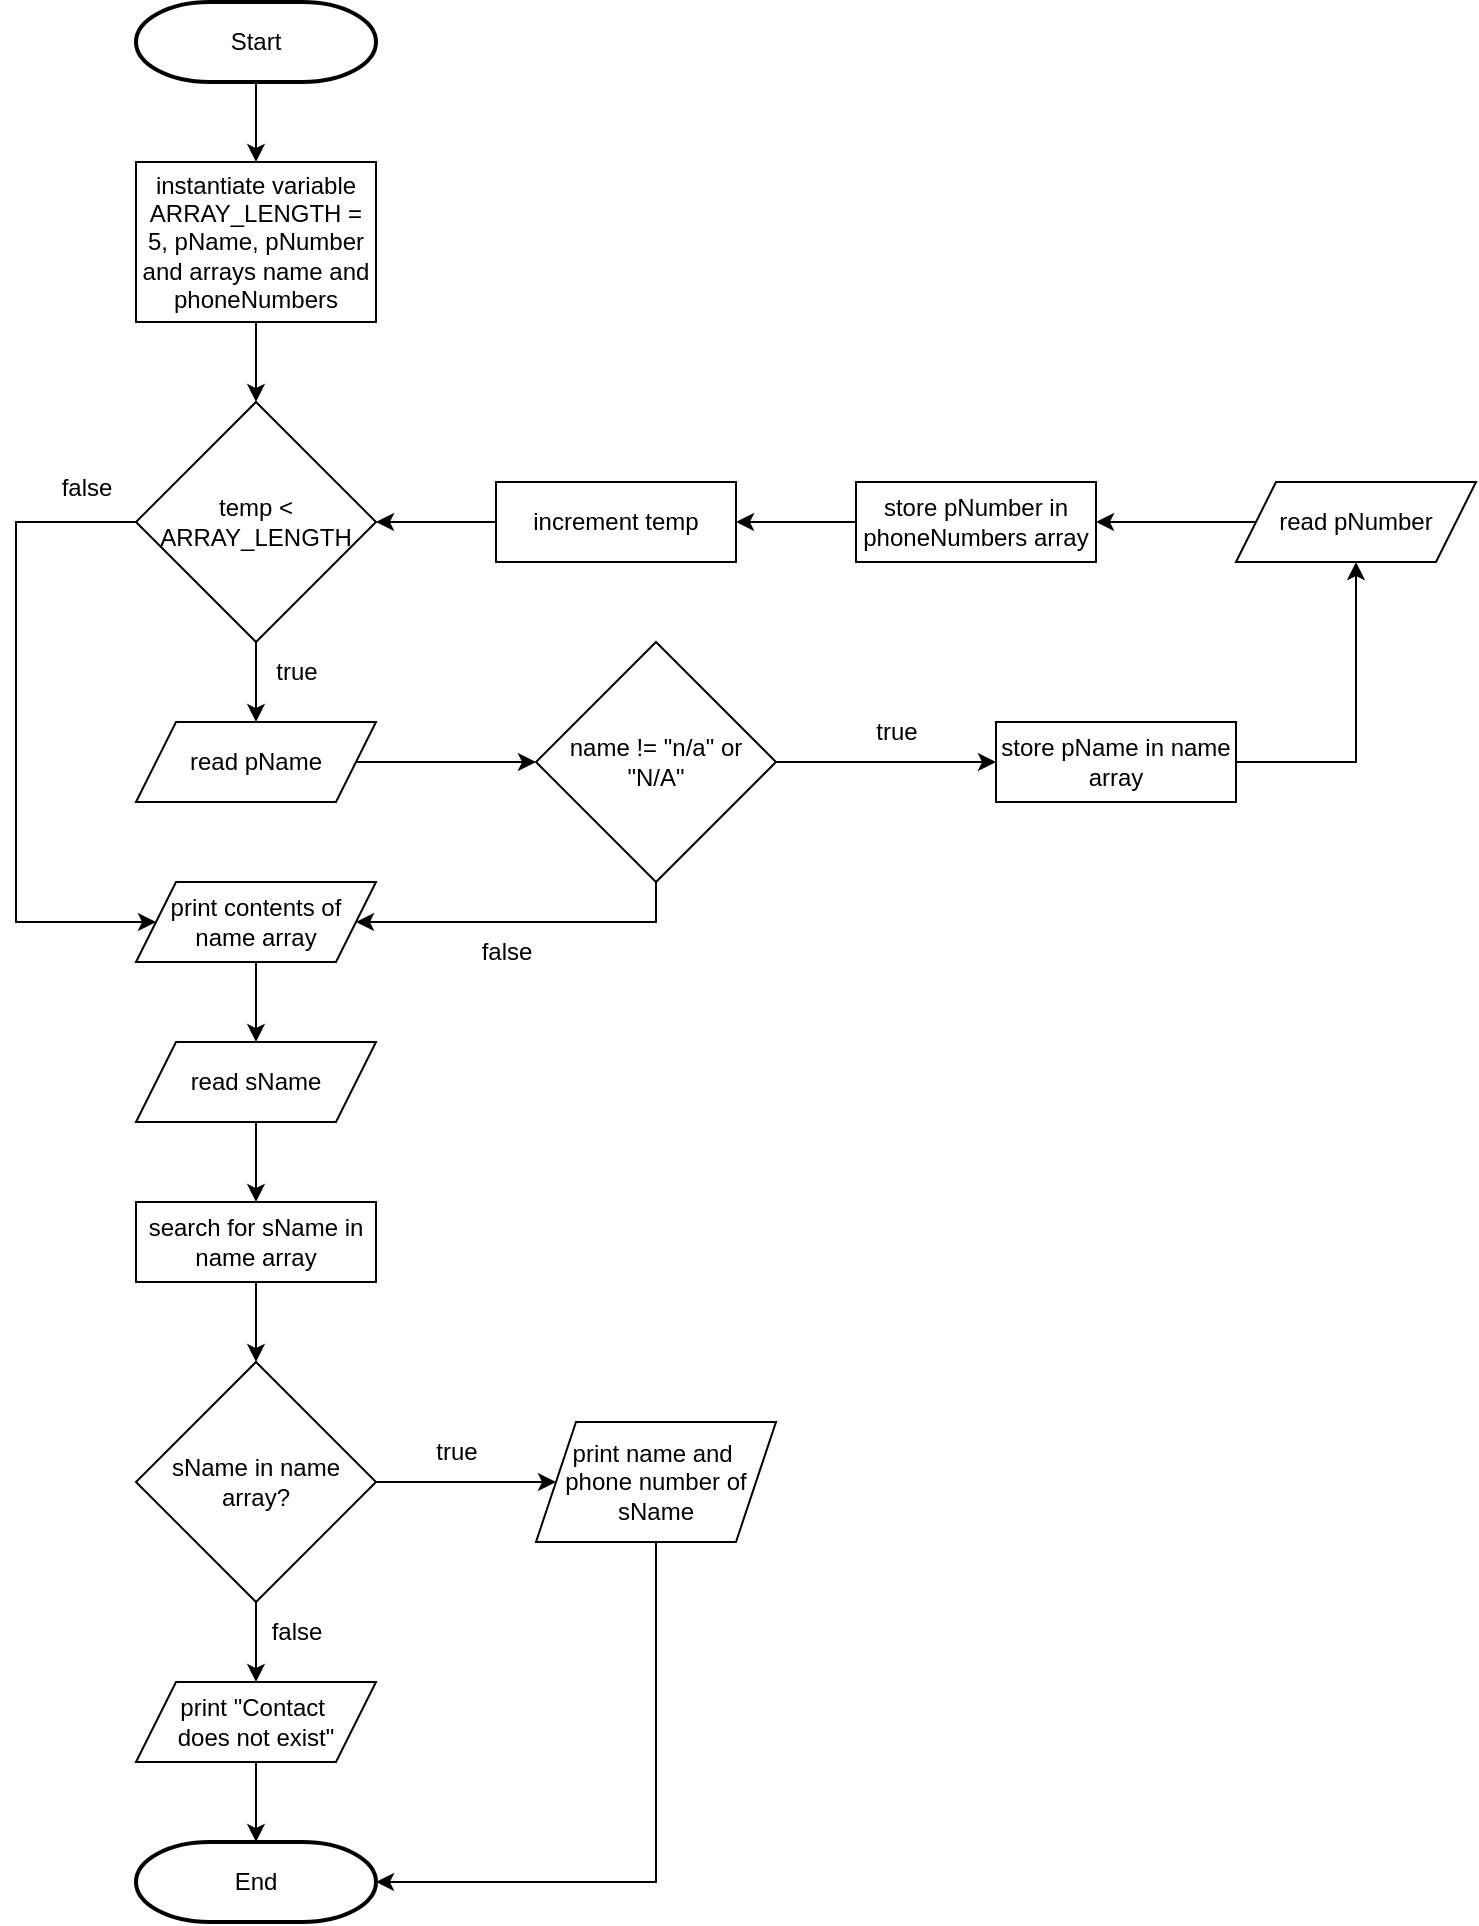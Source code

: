 <mxfile version="24.8.3">
  <diagram name="Page-1" id="DAut1F4aCKJ11IRs0n-o">
    <mxGraphModel dx="720" dy="948" grid="1" gridSize="10" guides="1" tooltips="1" connect="1" arrows="1" fold="1" page="1" pageScale="1" pageWidth="850" pageHeight="1100" math="0" shadow="0">
      <root>
        <mxCell id="0" />
        <mxCell id="1" parent="0" />
        <mxCell id="puC9_LMfY6wL56W5gIWX-12" style="edgeStyle=orthogonalEdgeStyle;rounded=0;orthogonalLoop=1;jettySize=auto;html=1;exitX=0.5;exitY=1;exitDx=0;exitDy=0;exitPerimeter=0;entryX=0.5;entryY=0;entryDx=0;entryDy=0;" parent="1" source="puC9_LMfY6wL56W5gIWX-2" target="puC9_LMfY6wL56W5gIWX-3" edge="1">
          <mxGeometry relative="1" as="geometry" />
        </mxCell>
        <mxCell id="puC9_LMfY6wL56W5gIWX-2" value="Start" style="strokeWidth=2;html=1;shape=mxgraph.flowchart.terminator;whiteSpace=wrap;" parent="1" vertex="1">
          <mxGeometry x="120" y="40" width="120" height="40" as="geometry" />
        </mxCell>
        <mxCell id="puC9_LMfY6wL56W5gIWX-13" style="edgeStyle=orthogonalEdgeStyle;rounded=0;orthogonalLoop=1;jettySize=auto;html=1;exitX=0.5;exitY=1;exitDx=0;exitDy=0;entryX=0.5;entryY=0;entryDx=0;entryDy=0;" parent="1" source="puC9_LMfY6wL56W5gIWX-3" target="puC9_LMfY6wL56W5gIWX-4" edge="1">
          <mxGeometry relative="1" as="geometry" />
        </mxCell>
        <mxCell id="puC9_LMfY6wL56W5gIWX-3" value="instantiate variable ARRAY_LENGTH = 5, pName, pNumber and arrays name and phoneNumbers" style="rounded=0;whiteSpace=wrap;html=1;" parent="1" vertex="1">
          <mxGeometry x="120" y="120" width="120" height="80" as="geometry" />
        </mxCell>
        <mxCell id="puC9_LMfY6wL56W5gIWX-17" style="edgeStyle=orthogonalEdgeStyle;rounded=0;orthogonalLoop=1;jettySize=auto;html=1;exitX=0.5;exitY=1;exitDx=0;exitDy=0;entryX=0.5;entryY=0;entryDx=0;entryDy=0;" parent="1" source="puC9_LMfY6wL56W5gIWX-4" target="puC9_LMfY6wL56W5gIWX-6" edge="1">
          <mxGeometry relative="1" as="geometry" />
        </mxCell>
        <mxCell id="puC9_LMfY6wL56W5gIWX-54" style="edgeStyle=orthogonalEdgeStyle;rounded=0;orthogonalLoop=1;jettySize=auto;html=1;exitX=0;exitY=0.5;exitDx=0;exitDy=0;entryX=0;entryY=0.5;entryDx=0;entryDy=0;" parent="1" source="puC9_LMfY6wL56W5gIWX-4" target="puC9_LMfY6wL56W5gIWX-32" edge="1">
          <mxGeometry relative="1" as="geometry">
            <Array as="points">
              <mxPoint x="60" y="300" />
              <mxPoint x="60" y="500" />
            </Array>
          </mxGeometry>
        </mxCell>
        <mxCell id="puC9_LMfY6wL56W5gIWX-4" value="temp &amp;lt; ARRAY_LENGTH" style="rhombus;whiteSpace=wrap;html=1;" parent="1" vertex="1">
          <mxGeometry x="120" y="240" width="120" height="120" as="geometry" />
        </mxCell>
        <mxCell id="puC9_LMfY6wL56W5gIWX-10" style="edgeStyle=orthogonalEdgeStyle;rounded=0;orthogonalLoop=1;jettySize=auto;html=1;exitX=1;exitY=0.5;exitDx=0;exitDy=0;entryX=0;entryY=0.5;entryDx=0;entryDy=0;" parent="1" source="puC9_LMfY6wL56W5gIWX-6" target="puC9_LMfY6wL56W5gIWX-7" edge="1">
          <mxGeometry relative="1" as="geometry" />
        </mxCell>
        <mxCell id="puC9_LMfY6wL56W5gIWX-6" value="read pName" style="shape=parallelogram;perimeter=parallelogramPerimeter;whiteSpace=wrap;html=1;fixedSize=1;" parent="1" vertex="1">
          <mxGeometry x="120" y="400" width="120" height="40" as="geometry" />
        </mxCell>
        <mxCell id="puC9_LMfY6wL56W5gIWX-22" style="edgeStyle=orthogonalEdgeStyle;rounded=0;orthogonalLoop=1;jettySize=auto;html=1;exitX=1;exitY=0.5;exitDx=0;exitDy=0;entryX=0;entryY=0.5;entryDx=0;entryDy=0;" parent="1" source="puC9_LMfY6wL56W5gIWX-7" target="puC9_LMfY6wL56W5gIWX-19" edge="1">
          <mxGeometry relative="1" as="geometry" />
        </mxCell>
        <mxCell id="puC9_LMfY6wL56W5gIWX-49" style="edgeStyle=orthogonalEdgeStyle;rounded=0;orthogonalLoop=1;jettySize=auto;html=1;exitX=0.5;exitY=1;exitDx=0;exitDy=0;entryX=1;entryY=0.5;entryDx=0;entryDy=0;" parent="1" source="puC9_LMfY6wL56W5gIWX-7" target="puC9_LMfY6wL56W5gIWX-32" edge="1">
          <mxGeometry relative="1" as="geometry" />
        </mxCell>
        <mxCell id="puC9_LMfY6wL56W5gIWX-7" value="name != &quot;n/a&quot; or &quot;N/A&quot;" style="rhombus;whiteSpace=wrap;html=1;" parent="1" vertex="1">
          <mxGeometry x="320" y="360" width="120" height="120" as="geometry" />
        </mxCell>
        <mxCell id="puC9_LMfY6wL56W5gIWX-24" style="edgeStyle=orthogonalEdgeStyle;rounded=0;orthogonalLoop=1;jettySize=auto;html=1;exitX=0;exitY=0.5;exitDx=0;exitDy=0;entryX=1;entryY=0.5;entryDx=0;entryDy=0;" parent="1" source="puC9_LMfY6wL56W5gIWX-18" target="puC9_LMfY6wL56W5gIWX-21" edge="1">
          <mxGeometry relative="1" as="geometry" />
        </mxCell>
        <mxCell id="puC9_LMfY6wL56W5gIWX-18" value="read pNumber" style="shape=parallelogram;perimeter=parallelogramPerimeter;whiteSpace=wrap;html=1;fixedSize=1;" parent="1" vertex="1">
          <mxGeometry x="670" y="280" width="120" height="40" as="geometry" />
        </mxCell>
        <mxCell id="puC9_LMfY6wL56W5gIWX-56" style="edgeStyle=orthogonalEdgeStyle;rounded=0;orthogonalLoop=1;jettySize=auto;html=1;exitX=1;exitY=0.5;exitDx=0;exitDy=0;entryX=0.5;entryY=1;entryDx=0;entryDy=0;" parent="1" source="puC9_LMfY6wL56W5gIWX-19" target="puC9_LMfY6wL56W5gIWX-18" edge="1">
          <mxGeometry relative="1" as="geometry" />
        </mxCell>
        <mxCell id="puC9_LMfY6wL56W5gIWX-19" value="store pName in name array" style="rounded=0;whiteSpace=wrap;html=1;" parent="1" vertex="1">
          <mxGeometry x="550" y="400" width="120" height="40" as="geometry" />
        </mxCell>
        <mxCell id="puC9_LMfY6wL56W5gIWX-57" style="edgeStyle=orthogonalEdgeStyle;rounded=0;orthogonalLoop=1;jettySize=auto;html=1;exitX=0;exitY=0.5;exitDx=0;exitDy=0;entryX=1;entryY=0.5;entryDx=0;entryDy=0;" parent="1" source="puC9_LMfY6wL56W5gIWX-21" target="puC9_LMfY6wL56W5gIWX-55" edge="1">
          <mxGeometry relative="1" as="geometry" />
        </mxCell>
        <mxCell id="puC9_LMfY6wL56W5gIWX-21" value="store pNumber in phoneNumbers array" style="rounded=0;whiteSpace=wrap;html=1;" parent="1" vertex="1">
          <mxGeometry x="480" y="280" width="120" height="40" as="geometry" />
        </mxCell>
        <mxCell id="puC9_LMfY6wL56W5gIWX-26" value="true" style="text;html=1;align=center;verticalAlign=middle;resizable=0;points=[];autosize=1;strokeColor=none;fillColor=none;" parent="1" vertex="1">
          <mxGeometry x="180" y="360" width="40" height="30" as="geometry" />
        </mxCell>
        <mxCell id="puC9_LMfY6wL56W5gIWX-27" value="true" style="text;html=1;align=center;verticalAlign=middle;resizable=0;points=[];autosize=1;strokeColor=none;fillColor=none;" parent="1" vertex="1">
          <mxGeometry x="480" y="390" width="40" height="30" as="geometry" />
        </mxCell>
        <mxCell id="puC9_LMfY6wL56W5gIWX-41" style="edgeStyle=orthogonalEdgeStyle;rounded=0;orthogonalLoop=1;jettySize=auto;html=1;exitX=0.5;exitY=1;exitDx=0;exitDy=0;entryX=0.5;entryY=0;entryDx=0;entryDy=0;" parent="1" source="puC9_LMfY6wL56W5gIWX-32" target="puC9_LMfY6wL56W5gIWX-34" edge="1">
          <mxGeometry relative="1" as="geometry" />
        </mxCell>
        <mxCell id="puC9_LMfY6wL56W5gIWX-32" value="print contents of name array" style="shape=parallelogram;perimeter=parallelogramPerimeter;whiteSpace=wrap;html=1;fixedSize=1;" parent="1" vertex="1">
          <mxGeometry x="120" y="480" width="120" height="40" as="geometry" />
        </mxCell>
        <mxCell id="puC9_LMfY6wL56W5gIWX-42" style="edgeStyle=orthogonalEdgeStyle;rounded=0;orthogonalLoop=1;jettySize=auto;html=1;exitX=0.5;exitY=1;exitDx=0;exitDy=0;" parent="1" source="puC9_LMfY6wL56W5gIWX-34" target="puC9_LMfY6wL56W5gIWX-36" edge="1">
          <mxGeometry relative="1" as="geometry" />
        </mxCell>
        <mxCell id="puC9_LMfY6wL56W5gIWX-34" value="read sName" style="shape=parallelogram;perimeter=parallelogramPerimeter;whiteSpace=wrap;html=1;fixedSize=1;" parent="1" vertex="1">
          <mxGeometry x="120" y="560" width="120" height="40" as="geometry" />
        </mxCell>
        <mxCell id="puC9_LMfY6wL56W5gIWX-35" value="print name and&amp;nbsp;&lt;div&gt;phone number of sName&lt;/div&gt;" style="shape=parallelogram;perimeter=parallelogramPerimeter;whiteSpace=wrap;html=1;fixedSize=1;" parent="1" vertex="1">
          <mxGeometry x="320" y="750" width="120" height="60" as="geometry" />
        </mxCell>
        <mxCell id="puC9_LMfY6wL56W5gIWX-44" value="" style="edgeStyle=orthogonalEdgeStyle;rounded=0;orthogonalLoop=1;jettySize=auto;html=1;" parent="1" source="puC9_LMfY6wL56W5gIWX-36" target="puC9_LMfY6wL56W5gIWX-38" edge="1">
          <mxGeometry relative="1" as="geometry" />
        </mxCell>
        <mxCell id="puC9_LMfY6wL56W5gIWX-36" value="search for sName in name array" style="rounded=0;whiteSpace=wrap;html=1;" parent="1" vertex="1">
          <mxGeometry x="120" y="640" width="120" height="40" as="geometry" />
        </mxCell>
        <mxCell id="puC9_LMfY6wL56W5gIWX-45" value="" style="edgeStyle=orthogonalEdgeStyle;rounded=0;orthogonalLoop=1;jettySize=auto;html=1;" parent="1" source="puC9_LMfY6wL56W5gIWX-38" target="puC9_LMfY6wL56W5gIWX-35" edge="1">
          <mxGeometry relative="1" as="geometry" />
        </mxCell>
        <mxCell id="puC9_LMfY6wL56W5gIWX-52" style="edgeStyle=orthogonalEdgeStyle;rounded=0;orthogonalLoop=1;jettySize=auto;html=1;exitX=0.5;exitY=1;exitDx=0;exitDy=0;entryX=0.5;entryY=0;entryDx=0;entryDy=0;" parent="1" source="puC9_LMfY6wL56W5gIWX-38" target="puC9_LMfY6wL56W5gIWX-51" edge="1">
          <mxGeometry relative="1" as="geometry" />
        </mxCell>
        <mxCell id="puC9_LMfY6wL56W5gIWX-38" value="sName in name array?" style="rhombus;whiteSpace=wrap;html=1;" parent="1" vertex="1">
          <mxGeometry x="120" y="720" width="120" height="120" as="geometry" />
        </mxCell>
        <mxCell id="puC9_LMfY6wL56W5gIWX-40" value="End" style="strokeWidth=2;html=1;shape=mxgraph.flowchart.terminator;whiteSpace=wrap;" parent="1" vertex="1">
          <mxGeometry x="120" y="960" width="120" height="40" as="geometry" />
        </mxCell>
        <mxCell id="puC9_LMfY6wL56W5gIWX-46" style="edgeStyle=orthogonalEdgeStyle;rounded=0;orthogonalLoop=1;jettySize=auto;html=1;exitX=0.5;exitY=1;exitDx=0;exitDy=0;entryX=1;entryY=0.5;entryDx=0;entryDy=0;entryPerimeter=0;" parent="1" source="puC9_LMfY6wL56W5gIWX-35" target="puC9_LMfY6wL56W5gIWX-40" edge="1">
          <mxGeometry relative="1" as="geometry" />
        </mxCell>
        <mxCell id="puC9_LMfY6wL56W5gIWX-47" value="true" style="text;html=1;align=center;verticalAlign=middle;resizable=0;points=[];autosize=1;strokeColor=none;fillColor=none;" parent="1" vertex="1">
          <mxGeometry x="260" y="750" width="40" height="30" as="geometry" />
        </mxCell>
        <mxCell id="puC9_LMfY6wL56W5gIWX-48" value="false" style="text;html=1;align=center;verticalAlign=middle;resizable=0;points=[];autosize=1;strokeColor=none;fillColor=none;" parent="1" vertex="1">
          <mxGeometry x="175" y="840" width="50" height="30" as="geometry" />
        </mxCell>
        <mxCell id="puC9_LMfY6wL56W5gIWX-50" value="false" style="text;html=1;align=center;verticalAlign=middle;resizable=0;points=[];autosize=1;strokeColor=none;fillColor=none;" parent="1" vertex="1">
          <mxGeometry x="280" y="500" width="50" height="30" as="geometry" />
        </mxCell>
        <mxCell id="puC9_LMfY6wL56W5gIWX-53" style="edgeStyle=orthogonalEdgeStyle;rounded=0;orthogonalLoop=1;jettySize=auto;html=1;exitX=0.5;exitY=1;exitDx=0;exitDy=0;" parent="1" source="puC9_LMfY6wL56W5gIWX-51" target="puC9_LMfY6wL56W5gIWX-40" edge="1">
          <mxGeometry relative="1" as="geometry" />
        </mxCell>
        <mxCell id="puC9_LMfY6wL56W5gIWX-51" value="print &quot;Contact&amp;nbsp;&lt;div&gt;does not exist&quot;&lt;/div&gt;" style="shape=parallelogram;perimeter=parallelogramPerimeter;whiteSpace=wrap;html=1;fixedSize=1;" parent="1" vertex="1">
          <mxGeometry x="120" y="880" width="120" height="40" as="geometry" />
        </mxCell>
        <mxCell id="puC9_LMfY6wL56W5gIWX-58" style="edgeStyle=orthogonalEdgeStyle;rounded=0;orthogonalLoop=1;jettySize=auto;html=1;exitX=0;exitY=0.5;exitDx=0;exitDy=0;entryX=1;entryY=0.5;entryDx=0;entryDy=0;" parent="1" source="puC9_LMfY6wL56W5gIWX-55" target="puC9_LMfY6wL56W5gIWX-4" edge="1">
          <mxGeometry relative="1" as="geometry" />
        </mxCell>
        <mxCell id="puC9_LMfY6wL56W5gIWX-55" value="increment temp" style="whiteSpace=wrap;html=1;" parent="1" vertex="1">
          <mxGeometry x="300" y="280" width="120" height="40" as="geometry" />
        </mxCell>
        <mxCell id="puC9_LMfY6wL56W5gIWX-59" value="false" style="text;html=1;align=center;verticalAlign=middle;resizable=0;points=[];autosize=1;strokeColor=none;fillColor=none;" parent="1" vertex="1">
          <mxGeometry x="70" y="268" width="50" height="30" as="geometry" />
        </mxCell>
      </root>
    </mxGraphModel>
  </diagram>
</mxfile>
